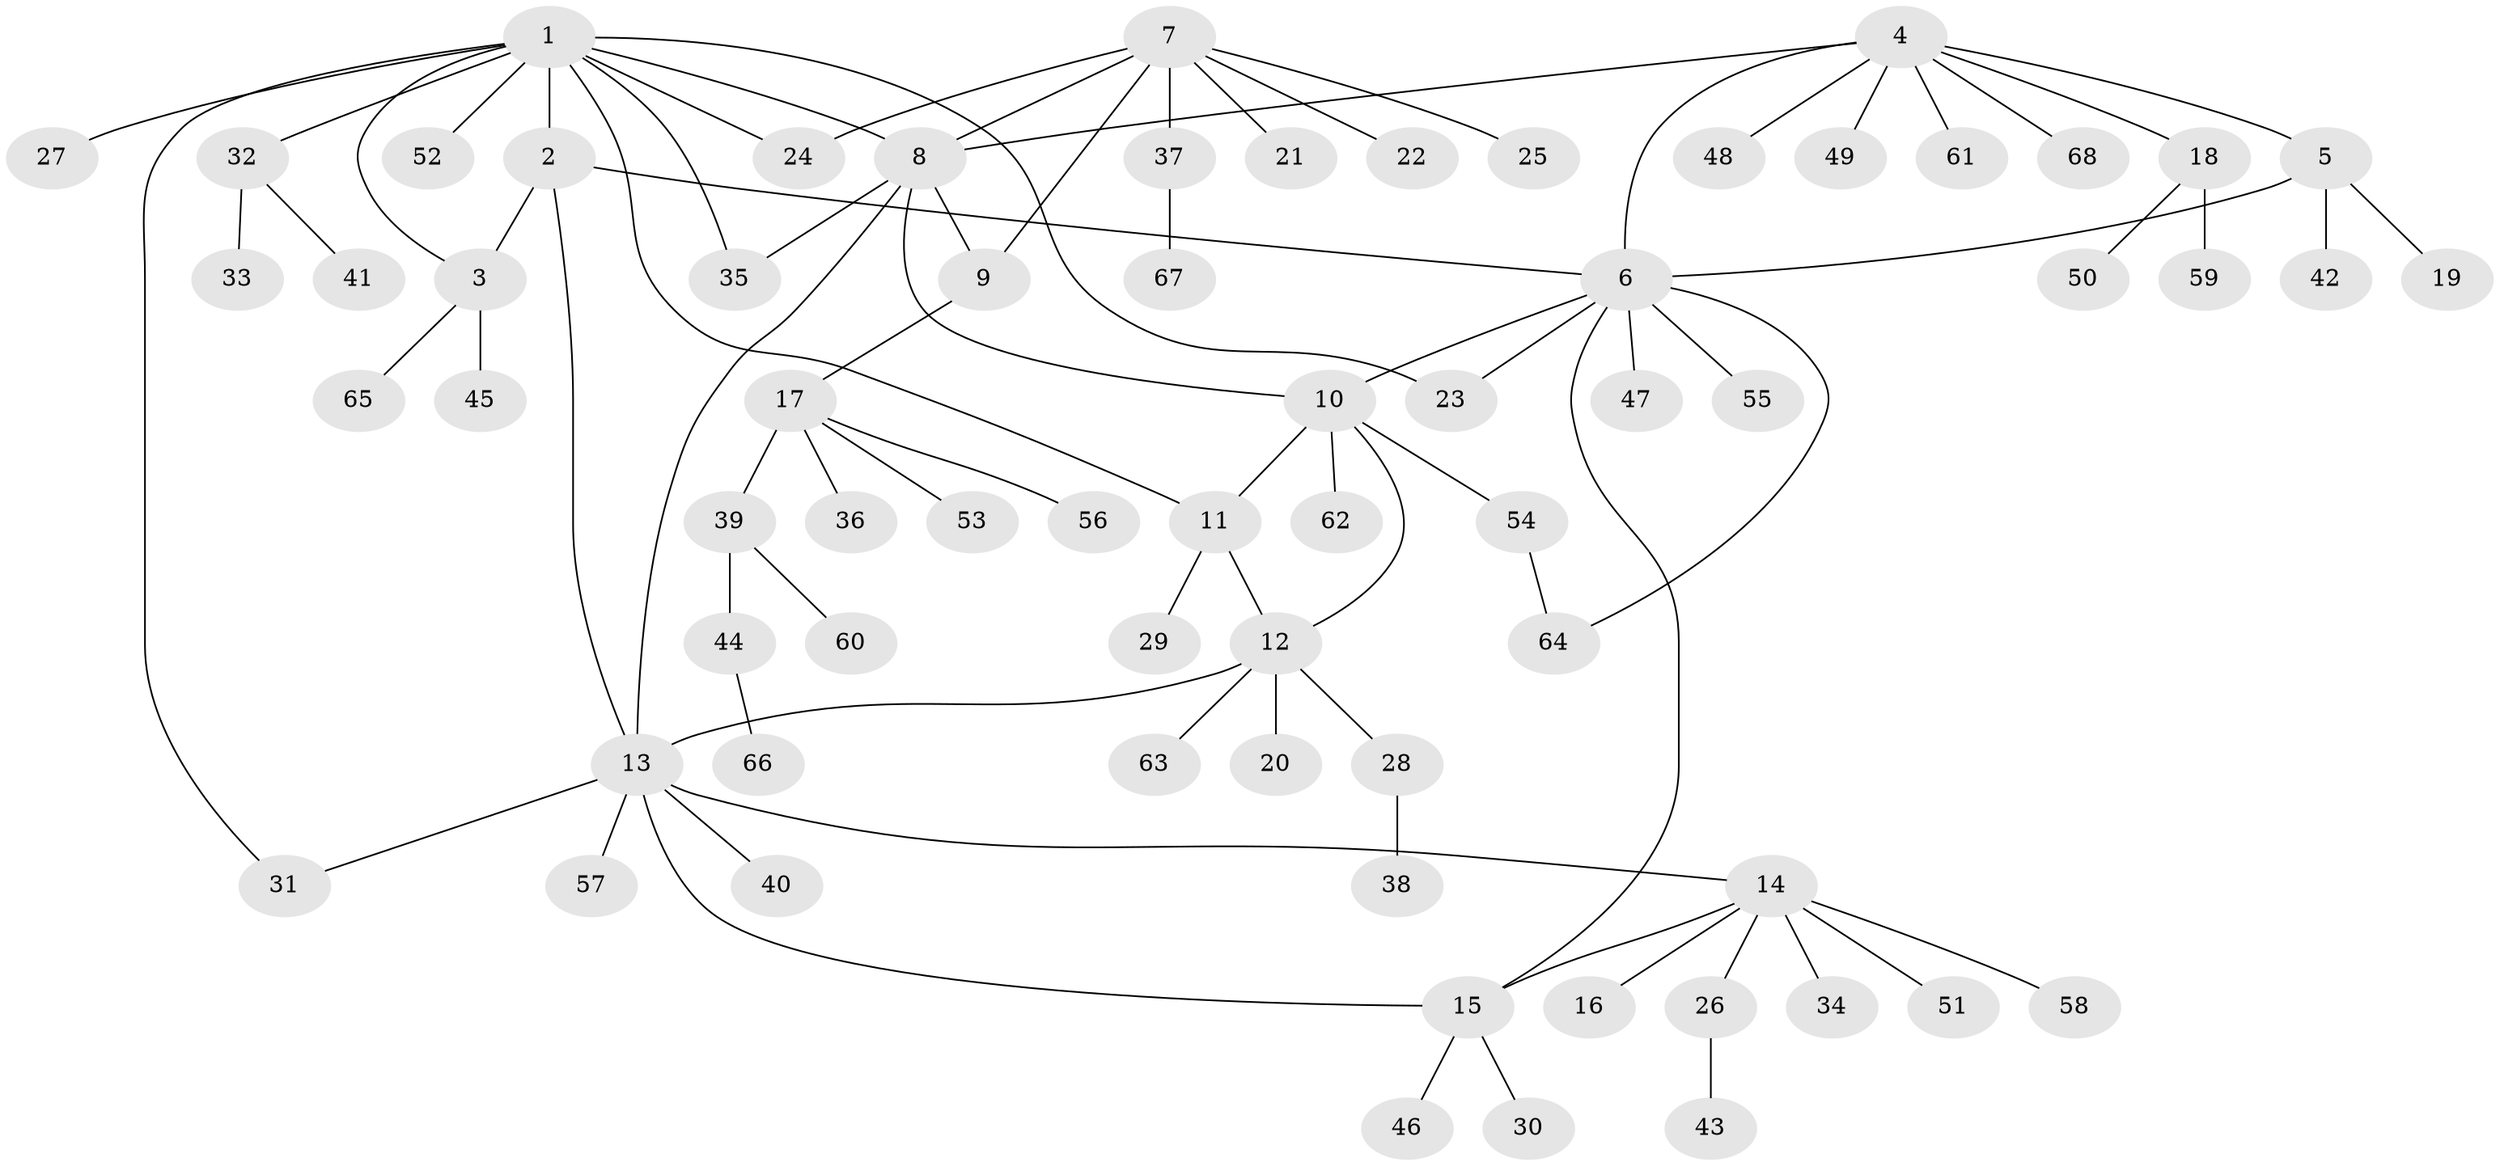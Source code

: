 // Generated by graph-tools (version 1.1) at 2025/55/03/09/25 04:55:19]
// undirected, 68 vertices, 83 edges
graph export_dot {
graph [start="1"]
  node [color=gray90,style=filled];
  1;
  2;
  3;
  4;
  5;
  6;
  7;
  8;
  9;
  10;
  11;
  12;
  13;
  14;
  15;
  16;
  17;
  18;
  19;
  20;
  21;
  22;
  23;
  24;
  25;
  26;
  27;
  28;
  29;
  30;
  31;
  32;
  33;
  34;
  35;
  36;
  37;
  38;
  39;
  40;
  41;
  42;
  43;
  44;
  45;
  46;
  47;
  48;
  49;
  50;
  51;
  52;
  53;
  54;
  55;
  56;
  57;
  58;
  59;
  60;
  61;
  62;
  63;
  64;
  65;
  66;
  67;
  68;
  1 -- 2;
  1 -- 3;
  1 -- 8;
  1 -- 11;
  1 -- 23;
  1 -- 24;
  1 -- 27;
  1 -- 31;
  1 -- 32;
  1 -- 35;
  1 -- 52;
  2 -- 3;
  2 -- 6;
  2 -- 13;
  3 -- 45;
  3 -- 65;
  4 -- 5;
  4 -- 6;
  4 -- 8;
  4 -- 18;
  4 -- 48;
  4 -- 49;
  4 -- 61;
  4 -- 68;
  5 -- 6;
  5 -- 19;
  5 -- 42;
  6 -- 10;
  6 -- 15;
  6 -- 23;
  6 -- 47;
  6 -- 55;
  6 -- 64;
  7 -- 8;
  7 -- 9;
  7 -- 21;
  7 -- 22;
  7 -- 24;
  7 -- 25;
  7 -- 37;
  8 -- 9;
  8 -- 10;
  8 -- 13;
  8 -- 35;
  9 -- 17;
  10 -- 11;
  10 -- 12;
  10 -- 54;
  10 -- 62;
  11 -- 12;
  11 -- 29;
  12 -- 13;
  12 -- 20;
  12 -- 28;
  12 -- 63;
  13 -- 14;
  13 -- 15;
  13 -- 31;
  13 -- 40;
  13 -- 57;
  14 -- 15;
  14 -- 16;
  14 -- 26;
  14 -- 34;
  14 -- 51;
  14 -- 58;
  15 -- 30;
  15 -- 46;
  17 -- 36;
  17 -- 39;
  17 -- 53;
  17 -- 56;
  18 -- 50;
  18 -- 59;
  26 -- 43;
  28 -- 38;
  32 -- 33;
  32 -- 41;
  37 -- 67;
  39 -- 44;
  39 -- 60;
  44 -- 66;
  54 -- 64;
}
